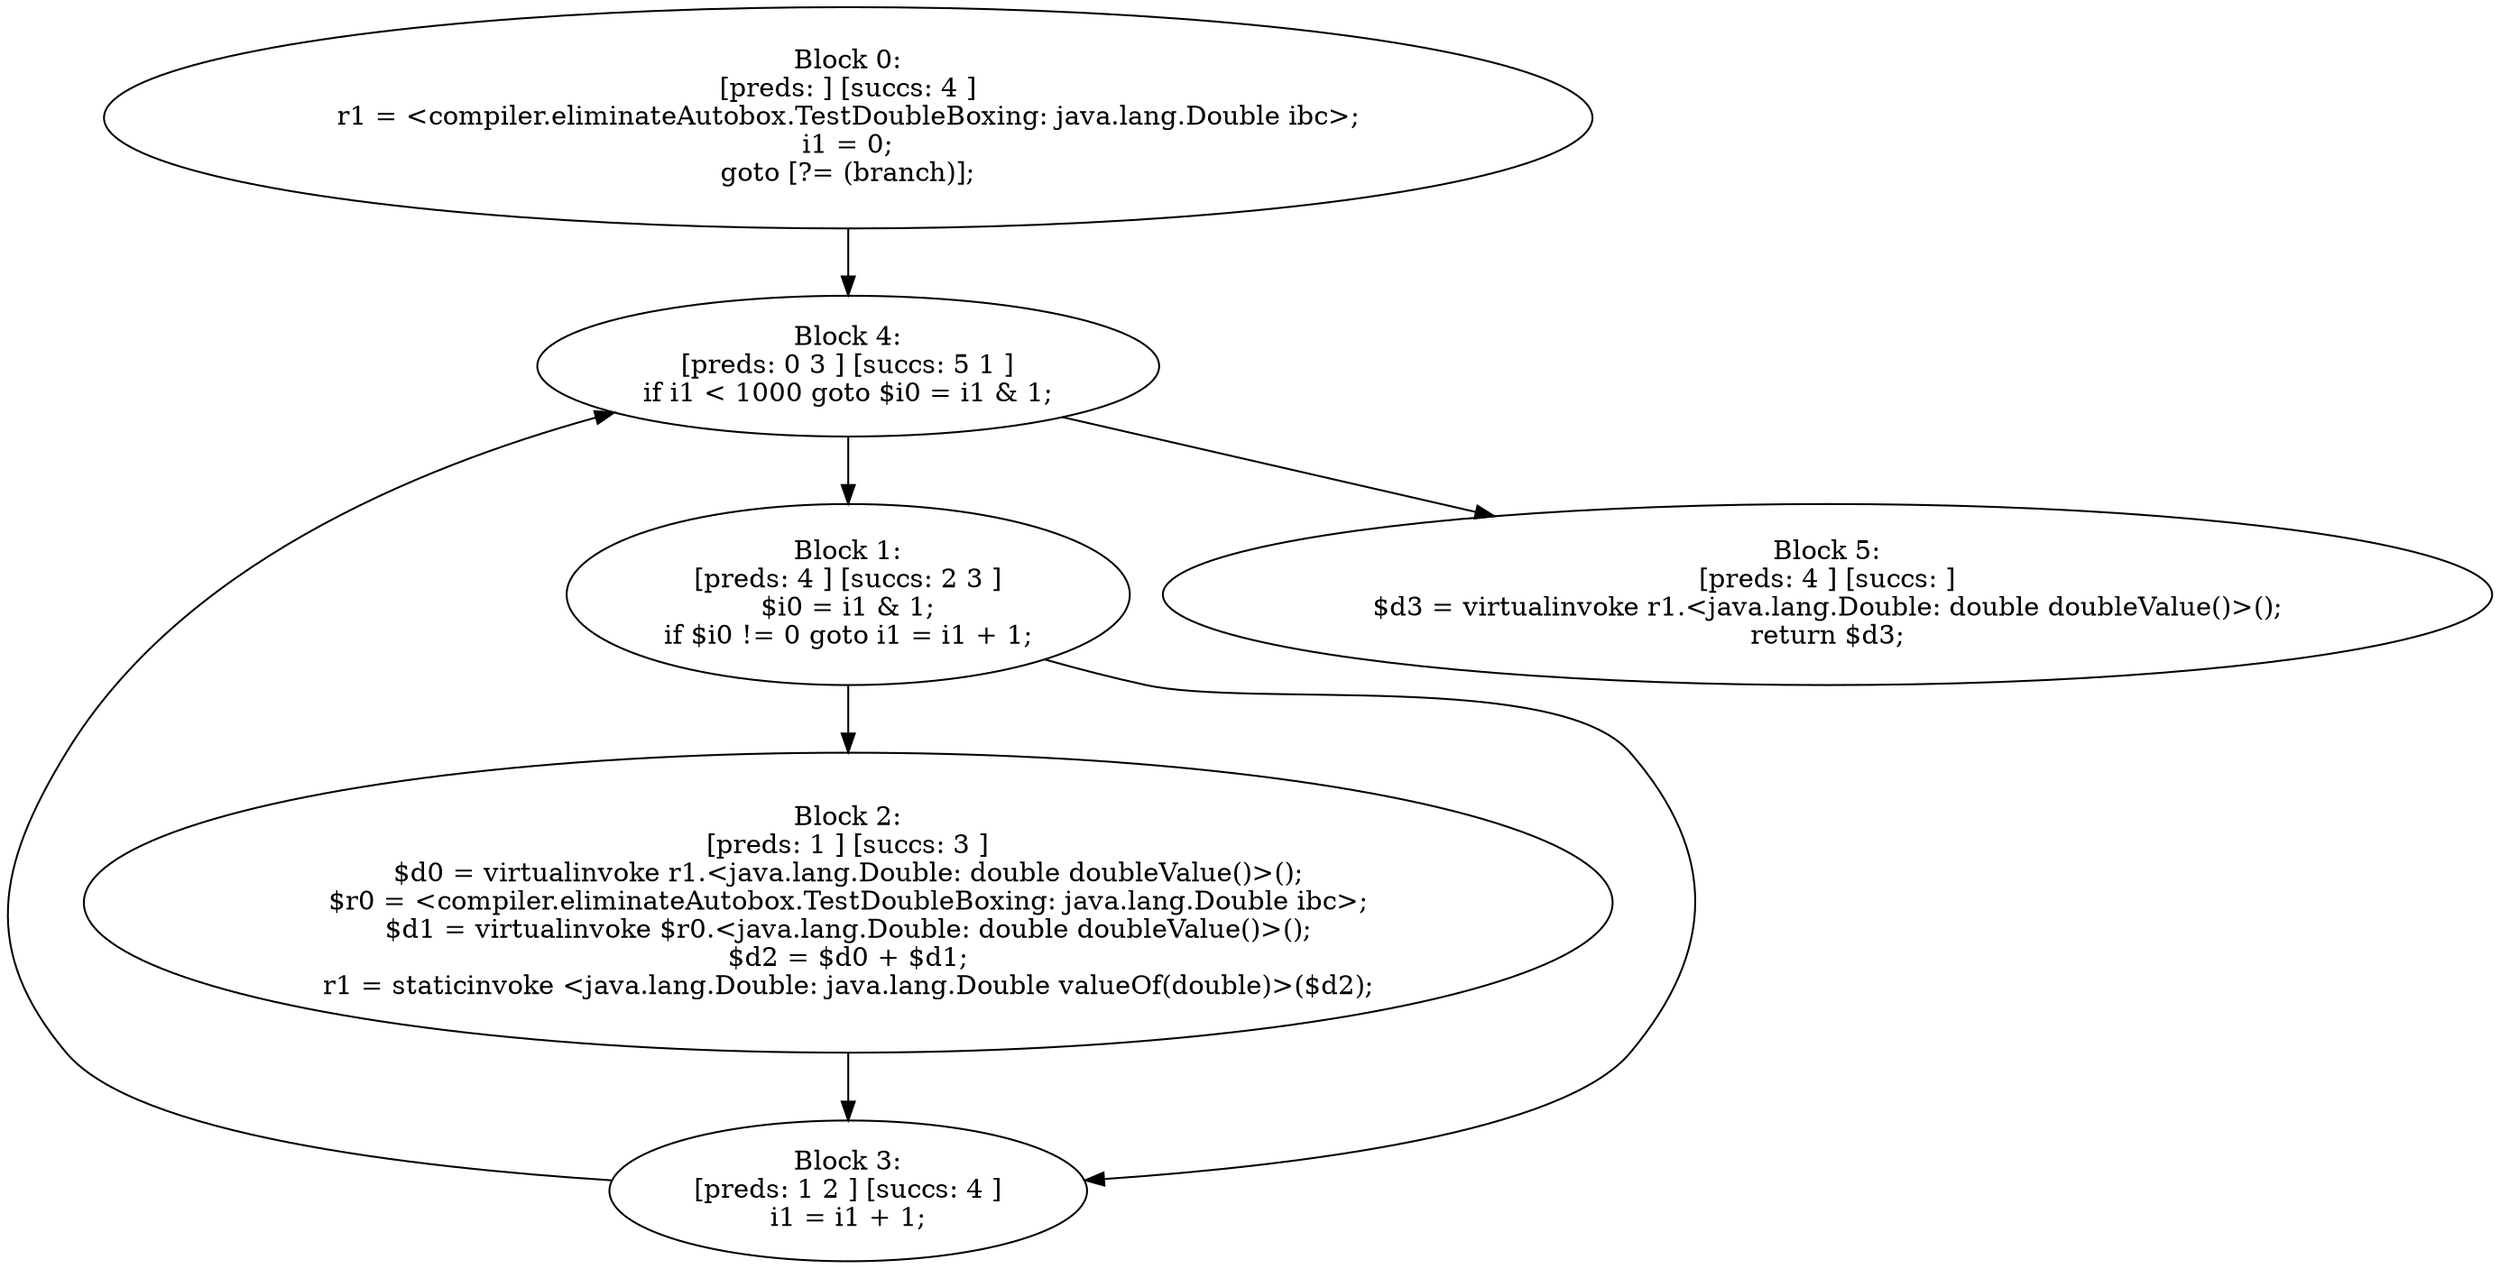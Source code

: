 digraph "unitGraph" {
    "Block 0:
[preds: ] [succs: 4 ]
r1 = <compiler.eliminateAutobox.TestDoubleBoxing: java.lang.Double ibc>;
i1 = 0;
goto [?= (branch)];
"
    "Block 1:
[preds: 4 ] [succs: 2 3 ]
$i0 = i1 & 1;
if $i0 != 0 goto i1 = i1 + 1;
"
    "Block 2:
[preds: 1 ] [succs: 3 ]
$d0 = virtualinvoke r1.<java.lang.Double: double doubleValue()>();
$r0 = <compiler.eliminateAutobox.TestDoubleBoxing: java.lang.Double ibc>;
$d1 = virtualinvoke $r0.<java.lang.Double: double doubleValue()>();
$d2 = $d0 + $d1;
r1 = staticinvoke <java.lang.Double: java.lang.Double valueOf(double)>($d2);
"
    "Block 3:
[preds: 1 2 ] [succs: 4 ]
i1 = i1 + 1;
"
    "Block 4:
[preds: 0 3 ] [succs: 5 1 ]
if i1 < 1000 goto $i0 = i1 & 1;
"
    "Block 5:
[preds: 4 ] [succs: ]
$d3 = virtualinvoke r1.<java.lang.Double: double doubleValue()>();
return $d3;
"
    "Block 0:
[preds: ] [succs: 4 ]
r1 = <compiler.eliminateAutobox.TestDoubleBoxing: java.lang.Double ibc>;
i1 = 0;
goto [?= (branch)];
"->"Block 4:
[preds: 0 3 ] [succs: 5 1 ]
if i1 < 1000 goto $i0 = i1 & 1;
";
    "Block 1:
[preds: 4 ] [succs: 2 3 ]
$i0 = i1 & 1;
if $i0 != 0 goto i1 = i1 + 1;
"->"Block 2:
[preds: 1 ] [succs: 3 ]
$d0 = virtualinvoke r1.<java.lang.Double: double doubleValue()>();
$r0 = <compiler.eliminateAutobox.TestDoubleBoxing: java.lang.Double ibc>;
$d1 = virtualinvoke $r0.<java.lang.Double: double doubleValue()>();
$d2 = $d0 + $d1;
r1 = staticinvoke <java.lang.Double: java.lang.Double valueOf(double)>($d2);
";
    "Block 1:
[preds: 4 ] [succs: 2 3 ]
$i0 = i1 & 1;
if $i0 != 0 goto i1 = i1 + 1;
"->"Block 3:
[preds: 1 2 ] [succs: 4 ]
i1 = i1 + 1;
";
    "Block 2:
[preds: 1 ] [succs: 3 ]
$d0 = virtualinvoke r1.<java.lang.Double: double doubleValue()>();
$r0 = <compiler.eliminateAutobox.TestDoubleBoxing: java.lang.Double ibc>;
$d1 = virtualinvoke $r0.<java.lang.Double: double doubleValue()>();
$d2 = $d0 + $d1;
r1 = staticinvoke <java.lang.Double: java.lang.Double valueOf(double)>($d2);
"->"Block 3:
[preds: 1 2 ] [succs: 4 ]
i1 = i1 + 1;
";
    "Block 3:
[preds: 1 2 ] [succs: 4 ]
i1 = i1 + 1;
"->"Block 4:
[preds: 0 3 ] [succs: 5 1 ]
if i1 < 1000 goto $i0 = i1 & 1;
";
    "Block 4:
[preds: 0 3 ] [succs: 5 1 ]
if i1 < 1000 goto $i0 = i1 & 1;
"->"Block 5:
[preds: 4 ] [succs: ]
$d3 = virtualinvoke r1.<java.lang.Double: double doubleValue()>();
return $d3;
";
    "Block 4:
[preds: 0 3 ] [succs: 5 1 ]
if i1 < 1000 goto $i0 = i1 & 1;
"->"Block 1:
[preds: 4 ] [succs: 2 3 ]
$i0 = i1 & 1;
if $i0 != 0 goto i1 = i1 + 1;
";
}
